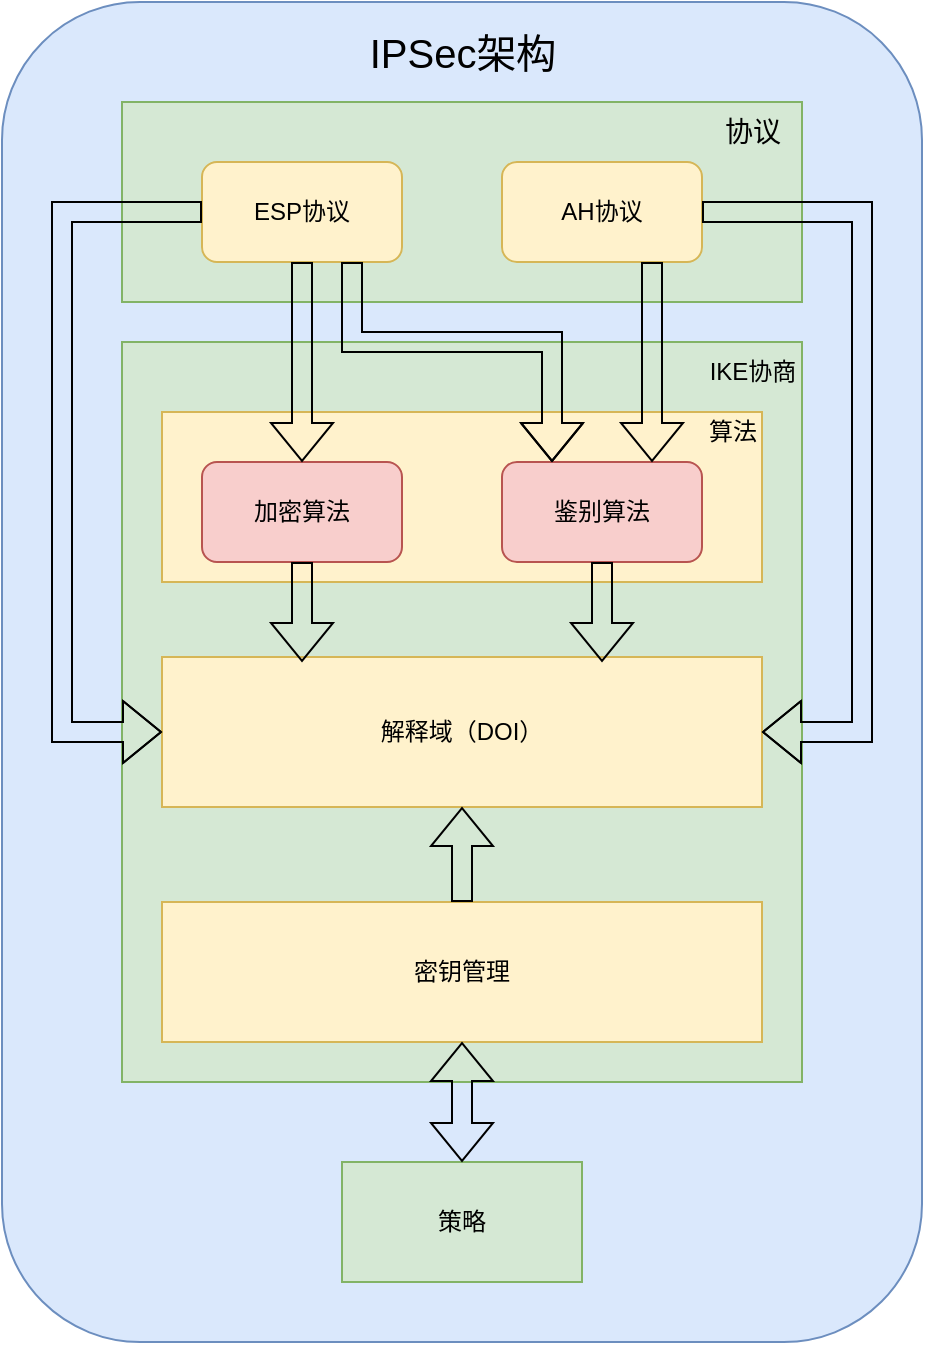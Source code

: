 <mxfile version="20.8.23" type="github">
  <diagram name="第 1 页" id="0z9JKRUBGWp2M3qXzIOP">
    <mxGraphModel dx="1078" dy="474" grid="1" gridSize="10" guides="1" tooltips="1" connect="1" arrows="1" fold="1" page="1" pageScale="1" pageWidth="827" pageHeight="1169" math="0" shadow="0">
      <root>
        <mxCell id="0" />
        <mxCell id="1" parent="0" />
        <mxCell id="L8iIpXnIXu8oGE-3TDDa-1" value="" style="rounded=1;whiteSpace=wrap;html=1;fillColor=#dae8fc;strokeColor=#6c8ebf;" vertex="1" parent="1">
          <mxGeometry x="150" y="200" width="460" height="670" as="geometry" />
        </mxCell>
        <mxCell id="L8iIpXnIXu8oGE-3TDDa-9" value="" style="rounded=0;whiteSpace=wrap;html=1;fillColor=#d5e8d4;strokeColor=#82b366;" vertex="1" parent="1">
          <mxGeometry x="210" y="250" width="340" height="100" as="geometry" />
        </mxCell>
        <mxCell id="L8iIpXnIXu8oGE-3TDDa-2" value="&lt;font style=&quot;font-size: 20px;&quot;&gt;IPSec架构&lt;/font&gt;" style="text;html=1;align=center;verticalAlign=middle;resizable=0;points=[];autosize=1;strokeColor=none;fillColor=none;" vertex="1" parent="1">
          <mxGeometry x="320" y="205" width="120" height="40" as="geometry" />
        </mxCell>
        <mxCell id="L8iIpXnIXu8oGE-3TDDa-4" value="ESP协议" style="rounded=1;whiteSpace=wrap;html=1;fillColor=#fff2cc;strokeColor=#d6b656;" vertex="1" parent="1">
          <mxGeometry x="250" y="280" width="100" height="50" as="geometry" />
        </mxCell>
        <mxCell id="L8iIpXnIXu8oGE-3TDDa-5" value="AH协议" style="rounded=1;whiteSpace=wrap;html=1;fillColor=#fff2cc;strokeColor=#d6b656;" vertex="1" parent="1">
          <mxGeometry x="400" y="280" width="100" height="50" as="geometry" />
        </mxCell>
        <mxCell id="L8iIpXnIXu8oGE-3TDDa-7" value="&lt;font style=&quot;font-size: 14px;&quot;&gt;协议&lt;/font&gt;" style="text;html=1;align=center;verticalAlign=middle;resizable=0;points=[];autosize=1;strokeColor=none;fillColor=none;" vertex="1" parent="1">
          <mxGeometry x="500" y="250" width="50" height="30" as="geometry" />
        </mxCell>
        <mxCell id="L8iIpXnIXu8oGE-3TDDa-10" value="" style="rounded=0;whiteSpace=wrap;html=1;fillColor=#d5e8d4;strokeColor=#82b366;" vertex="1" parent="1">
          <mxGeometry x="210" y="370" width="340" height="370" as="geometry" />
        </mxCell>
        <mxCell id="L8iIpXnIXu8oGE-3TDDa-8" value="IKE协商" style="text;html=1;align=center;verticalAlign=middle;resizable=0;points=[];autosize=1;strokeColor=none;fillColor=none;" vertex="1" parent="1">
          <mxGeometry x="490" y="370" width="70" height="30" as="geometry" />
        </mxCell>
        <mxCell id="L8iIpXnIXu8oGE-3TDDa-11" value="" style="rounded=0;whiteSpace=wrap;html=1;fillColor=#fff2cc;strokeColor=#d6b656;" vertex="1" parent="1">
          <mxGeometry x="230" y="405" width="300" height="85" as="geometry" />
        </mxCell>
        <mxCell id="L8iIpXnIXu8oGE-3TDDa-12" value="算法" style="text;html=1;align=center;verticalAlign=middle;resizable=0;points=[];autosize=1;strokeColor=none;fillColor=none;" vertex="1" parent="1">
          <mxGeometry x="490" y="400" width="50" height="30" as="geometry" />
        </mxCell>
        <mxCell id="L8iIpXnIXu8oGE-3TDDa-13" value="加密算法" style="rounded=1;whiteSpace=wrap;html=1;fillColor=#f8cecc;strokeColor=#b85450;" vertex="1" parent="1">
          <mxGeometry x="250" y="430" width="100" height="50" as="geometry" />
        </mxCell>
        <mxCell id="L8iIpXnIXu8oGE-3TDDa-14" value="鉴别算法" style="rounded=1;whiteSpace=wrap;html=1;fillColor=#f8cecc;strokeColor=#b85450;" vertex="1" parent="1">
          <mxGeometry x="400" y="430" width="100" height="50" as="geometry" />
        </mxCell>
        <mxCell id="L8iIpXnIXu8oGE-3TDDa-15" value="解释域（DOI）" style="rounded=0;whiteSpace=wrap;html=1;fillColor=#fff2cc;strokeColor=#d6b656;" vertex="1" parent="1">
          <mxGeometry x="230" y="527.5" width="300" height="75" as="geometry" />
        </mxCell>
        <mxCell id="L8iIpXnIXu8oGE-3TDDa-16" value="密钥管理" style="rounded=0;whiteSpace=wrap;html=1;fillColor=#fff2cc;strokeColor=#d6b656;" vertex="1" parent="1">
          <mxGeometry x="230" y="650" width="300" height="70" as="geometry" />
        </mxCell>
        <mxCell id="L8iIpXnIXu8oGE-3TDDa-17" value="" style="shape=flexArrow;endArrow=classic;html=1;rounded=0;exitX=0.5;exitY=1;exitDx=0;exitDy=0;entryX=0.5;entryY=0;entryDx=0;entryDy=0;" edge="1" parent="1" source="L8iIpXnIXu8oGE-3TDDa-4" target="L8iIpXnIXu8oGE-3TDDa-13">
          <mxGeometry width="50" height="50" relative="1" as="geometry">
            <mxPoint x="30" y="590" as="sourcePoint" />
            <mxPoint x="80" y="540" as="targetPoint" />
          </mxGeometry>
        </mxCell>
        <mxCell id="L8iIpXnIXu8oGE-3TDDa-18" value="" style="shape=flexArrow;endArrow=classic;html=1;rounded=0;entryX=0.25;entryY=0;entryDx=0;entryDy=0;exitX=0.75;exitY=1;exitDx=0;exitDy=0;" edge="1" parent="1" source="L8iIpXnIXu8oGE-3TDDa-4" target="L8iIpXnIXu8oGE-3TDDa-14">
          <mxGeometry width="50" height="50" relative="1" as="geometry">
            <mxPoint x="300" y="370" as="sourcePoint" />
            <mxPoint x="80" y="470" as="targetPoint" />
            <Array as="points">
              <mxPoint x="325" y="370" />
              <mxPoint x="425" y="370" />
            </Array>
          </mxGeometry>
        </mxCell>
        <mxCell id="L8iIpXnIXu8oGE-3TDDa-19" value="" style="shape=flexArrow;endArrow=classic;html=1;rounded=0;exitX=0.75;exitY=1;exitDx=0;exitDy=0;entryX=0.75;entryY=0;entryDx=0;entryDy=0;" edge="1" parent="1" source="L8iIpXnIXu8oGE-3TDDa-5" target="L8iIpXnIXu8oGE-3TDDa-14">
          <mxGeometry width="50" height="50" relative="1" as="geometry">
            <mxPoint x="60" y="490" as="sourcePoint" />
            <mxPoint x="110" y="440" as="targetPoint" />
          </mxGeometry>
        </mxCell>
        <mxCell id="L8iIpXnIXu8oGE-3TDDa-20" value="" style="shape=flexArrow;endArrow=classic;html=1;rounded=0;" edge="1" parent="1">
          <mxGeometry width="50" height="50" relative="1" as="geometry">
            <mxPoint x="300" y="480" as="sourcePoint" />
            <mxPoint x="300" y="530" as="targetPoint" />
          </mxGeometry>
        </mxCell>
        <mxCell id="L8iIpXnIXu8oGE-3TDDa-22" value="" style="shape=flexArrow;endArrow=classic;html=1;rounded=0;exitX=0.5;exitY=1;exitDx=0;exitDy=0;" edge="1" parent="1" source="L8iIpXnIXu8oGE-3TDDa-14">
          <mxGeometry width="50" height="50" relative="1" as="geometry">
            <mxPoint x="20" y="630" as="sourcePoint" />
            <mxPoint x="450" y="530" as="targetPoint" />
          </mxGeometry>
        </mxCell>
        <mxCell id="L8iIpXnIXu8oGE-3TDDa-23" value="" style="shape=flexArrow;endArrow=classic;html=1;rounded=0;exitX=0.5;exitY=0;exitDx=0;exitDy=0;entryX=0.5;entryY=1;entryDx=0;entryDy=0;" edge="1" parent="1" source="L8iIpXnIXu8oGE-3TDDa-16" target="L8iIpXnIXu8oGE-3TDDa-15">
          <mxGeometry width="50" height="50" relative="1" as="geometry">
            <mxPoint x="-20" y="660" as="sourcePoint" />
            <mxPoint x="30" y="610" as="targetPoint" />
          </mxGeometry>
        </mxCell>
        <mxCell id="L8iIpXnIXu8oGE-3TDDa-24" value="策略" style="rounded=0;whiteSpace=wrap;html=1;fillColor=#d5e8d4;strokeColor=#82b366;" vertex="1" parent="1">
          <mxGeometry x="320" y="780" width="120" height="60" as="geometry" />
        </mxCell>
        <mxCell id="L8iIpXnIXu8oGE-3TDDa-25" value="" style="shape=flexArrow;endArrow=classic;startArrow=classic;html=1;rounded=0;entryX=0.5;entryY=1;entryDx=0;entryDy=0;exitX=0.5;exitY=0;exitDx=0;exitDy=0;" edge="1" parent="1" source="L8iIpXnIXu8oGE-3TDDa-24" target="L8iIpXnIXu8oGE-3TDDa-16">
          <mxGeometry width="100" height="100" relative="1" as="geometry">
            <mxPoint x="60" y="880" as="sourcePoint" />
            <mxPoint x="160" y="780" as="targetPoint" />
          </mxGeometry>
        </mxCell>
        <mxCell id="L8iIpXnIXu8oGE-3TDDa-26" value="" style="shape=flexArrow;endArrow=classic;html=1;rounded=0;exitX=0;exitY=0.5;exitDx=0;exitDy=0;entryX=0;entryY=0.5;entryDx=0;entryDy=0;" edge="1" parent="1" source="L8iIpXnIXu8oGE-3TDDa-4" target="L8iIpXnIXu8oGE-3TDDa-15">
          <mxGeometry width="50" height="50" relative="1" as="geometry">
            <mxPoint x="150" y="350" as="sourcePoint" />
            <mxPoint x="100" y="780" as="targetPoint" />
            <Array as="points">
              <mxPoint x="180" y="305" />
              <mxPoint x="180" y="565" />
            </Array>
          </mxGeometry>
        </mxCell>
        <mxCell id="L8iIpXnIXu8oGE-3TDDa-27" value="" style="shape=flexArrow;endArrow=classic;html=1;rounded=0;exitX=1;exitY=0.5;exitDx=0;exitDy=0;entryX=1;entryY=0.5;entryDx=0;entryDy=0;" edge="1" parent="1" source="L8iIpXnIXu8oGE-3TDDa-5" target="L8iIpXnIXu8oGE-3TDDa-15">
          <mxGeometry width="50" height="50" relative="1" as="geometry">
            <mxPoint x="30" y="430" as="sourcePoint" />
            <mxPoint x="770" y="493" as="targetPoint" />
            <Array as="points">
              <mxPoint x="580" y="305" />
              <mxPoint x="580" y="565" />
            </Array>
          </mxGeometry>
        </mxCell>
      </root>
    </mxGraphModel>
  </diagram>
</mxfile>
